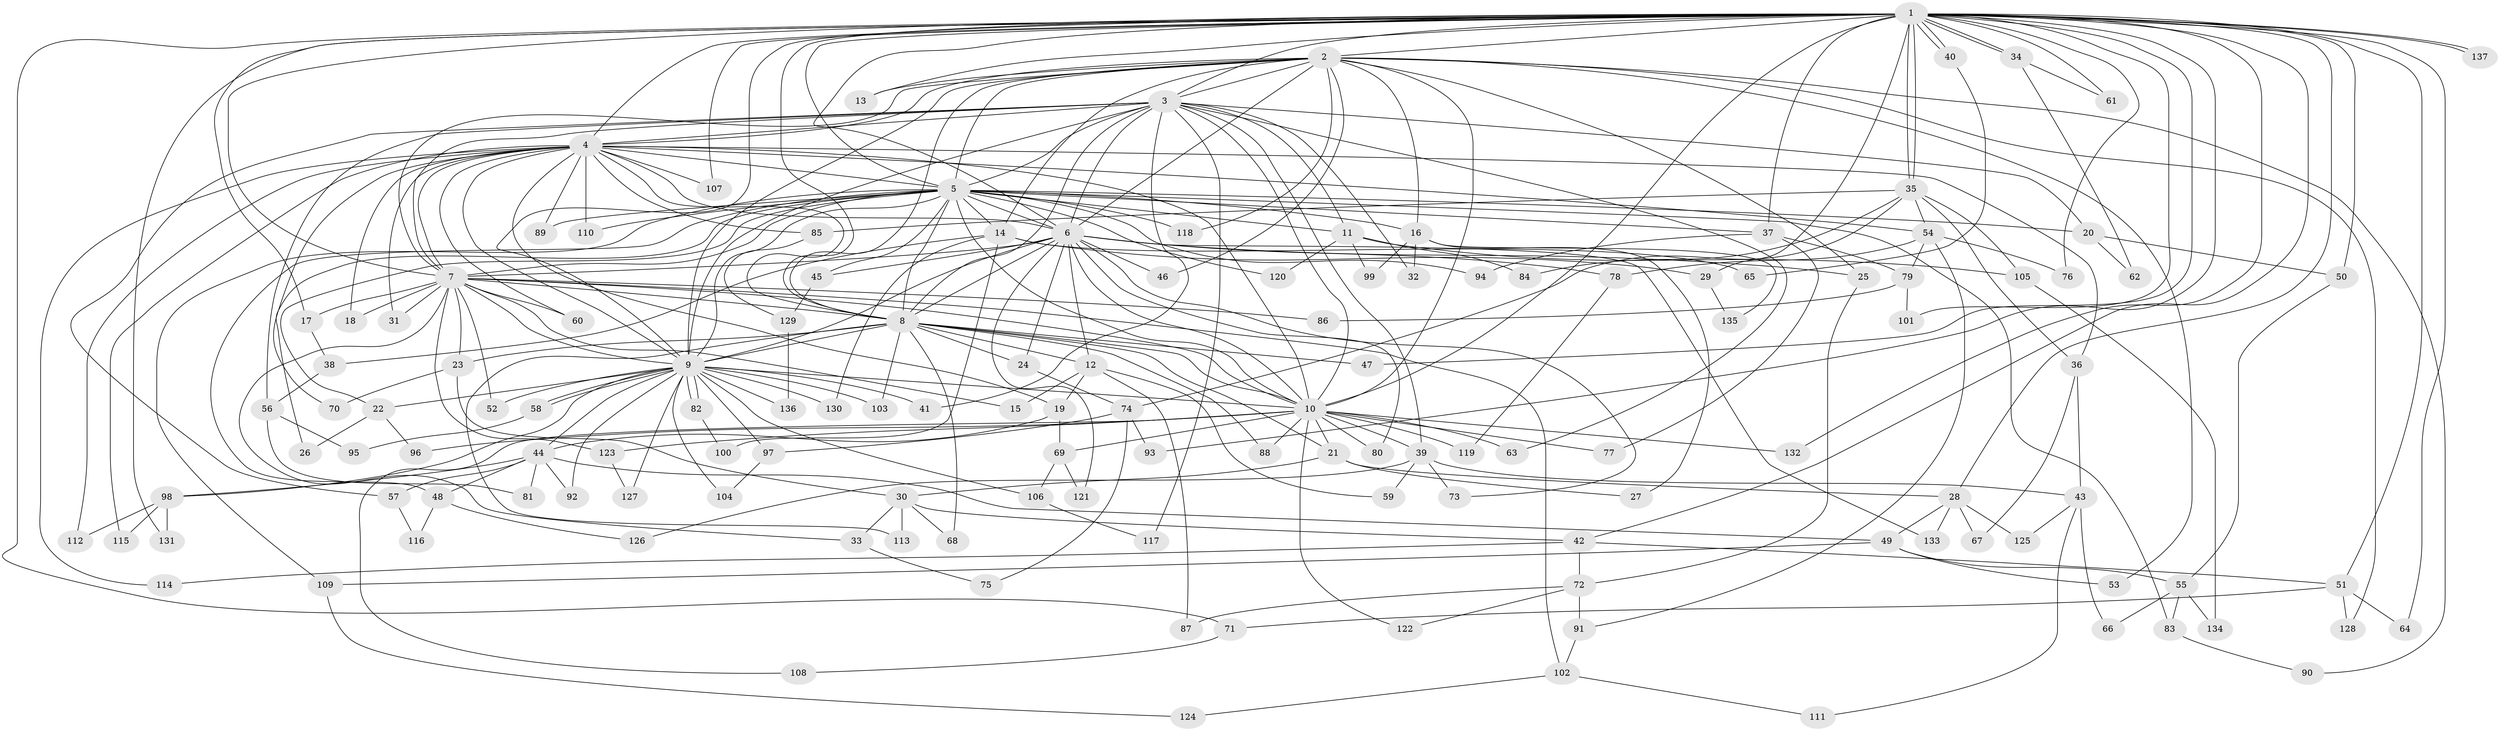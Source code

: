 // Generated by graph-tools (version 1.1) at 2025/49/03/09/25 03:49:36]
// undirected, 137 vertices, 299 edges
graph export_dot {
graph [start="1"]
  node [color=gray90,style=filled];
  1;
  2;
  3;
  4;
  5;
  6;
  7;
  8;
  9;
  10;
  11;
  12;
  13;
  14;
  15;
  16;
  17;
  18;
  19;
  20;
  21;
  22;
  23;
  24;
  25;
  26;
  27;
  28;
  29;
  30;
  31;
  32;
  33;
  34;
  35;
  36;
  37;
  38;
  39;
  40;
  41;
  42;
  43;
  44;
  45;
  46;
  47;
  48;
  49;
  50;
  51;
  52;
  53;
  54;
  55;
  56;
  57;
  58;
  59;
  60;
  61;
  62;
  63;
  64;
  65;
  66;
  67;
  68;
  69;
  70;
  71;
  72;
  73;
  74;
  75;
  76;
  77;
  78;
  79;
  80;
  81;
  82;
  83;
  84;
  85;
  86;
  87;
  88;
  89;
  90;
  91;
  92;
  93;
  94;
  95;
  96;
  97;
  98;
  99;
  100;
  101;
  102;
  103;
  104;
  105;
  106;
  107;
  108;
  109;
  110;
  111;
  112;
  113;
  114;
  115;
  116;
  117;
  118;
  119;
  120;
  121;
  122;
  123;
  124;
  125;
  126;
  127;
  128;
  129;
  130;
  131;
  132;
  133;
  134;
  135;
  136;
  137;
  1 -- 2;
  1 -- 3;
  1 -- 4;
  1 -- 5;
  1 -- 6;
  1 -- 7;
  1 -- 8;
  1 -- 9;
  1 -- 10;
  1 -- 13;
  1 -- 17;
  1 -- 28;
  1 -- 29;
  1 -- 34;
  1 -- 34;
  1 -- 35;
  1 -- 35;
  1 -- 37;
  1 -- 40;
  1 -- 40;
  1 -- 42;
  1 -- 47;
  1 -- 50;
  1 -- 51;
  1 -- 61;
  1 -- 64;
  1 -- 71;
  1 -- 76;
  1 -- 93;
  1 -- 101;
  1 -- 107;
  1 -- 131;
  1 -- 132;
  1 -- 137;
  1 -- 137;
  2 -- 3;
  2 -- 4;
  2 -- 5;
  2 -- 6;
  2 -- 7;
  2 -- 8;
  2 -- 9;
  2 -- 10;
  2 -- 13;
  2 -- 14;
  2 -- 16;
  2 -- 25;
  2 -- 46;
  2 -- 53;
  2 -- 90;
  2 -- 118;
  2 -- 128;
  3 -- 4;
  3 -- 5;
  3 -- 6;
  3 -- 7;
  3 -- 8;
  3 -- 9;
  3 -- 10;
  3 -- 11;
  3 -- 20;
  3 -- 32;
  3 -- 39;
  3 -- 41;
  3 -- 56;
  3 -- 57;
  3 -- 63;
  3 -- 117;
  4 -- 5;
  4 -- 6;
  4 -- 7;
  4 -- 8;
  4 -- 9;
  4 -- 10;
  4 -- 18;
  4 -- 19;
  4 -- 31;
  4 -- 36;
  4 -- 54;
  4 -- 60;
  4 -- 70;
  4 -- 85;
  4 -- 89;
  4 -- 107;
  4 -- 110;
  4 -- 112;
  4 -- 114;
  4 -- 115;
  5 -- 6;
  5 -- 7;
  5 -- 8;
  5 -- 9;
  5 -- 10;
  5 -- 11;
  5 -- 14;
  5 -- 16;
  5 -- 20;
  5 -- 22;
  5 -- 26;
  5 -- 37;
  5 -- 45;
  5 -- 48;
  5 -- 83;
  5 -- 89;
  5 -- 94;
  5 -- 109;
  5 -- 110;
  5 -- 118;
  5 -- 120;
  6 -- 7;
  6 -- 8;
  6 -- 9;
  6 -- 10;
  6 -- 12;
  6 -- 24;
  6 -- 25;
  6 -- 45;
  6 -- 46;
  6 -- 73;
  6 -- 78;
  6 -- 80;
  6 -- 121;
  6 -- 133;
  7 -- 8;
  7 -- 9;
  7 -- 10;
  7 -- 15;
  7 -- 17;
  7 -- 18;
  7 -- 23;
  7 -- 31;
  7 -- 33;
  7 -- 52;
  7 -- 60;
  7 -- 86;
  7 -- 102;
  7 -- 123;
  8 -- 9;
  8 -- 10;
  8 -- 12;
  8 -- 21;
  8 -- 23;
  8 -- 24;
  8 -- 47;
  8 -- 68;
  8 -- 88;
  8 -- 103;
  8 -- 113;
  9 -- 10;
  9 -- 22;
  9 -- 41;
  9 -- 44;
  9 -- 52;
  9 -- 58;
  9 -- 58;
  9 -- 82;
  9 -- 82;
  9 -- 92;
  9 -- 97;
  9 -- 98;
  9 -- 103;
  9 -- 104;
  9 -- 106;
  9 -- 127;
  9 -- 130;
  9 -- 136;
  10 -- 21;
  10 -- 39;
  10 -- 63;
  10 -- 69;
  10 -- 77;
  10 -- 80;
  10 -- 88;
  10 -- 96;
  10 -- 108;
  10 -- 119;
  10 -- 122;
  10 -- 123;
  10 -- 132;
  11 -- 84;
  11 -- 99;
  11 -- 105;
  11 -- 120;
  12 -- 15;
  12 -- 19;
  12 -- 59;
  12 -- 87;
  14 -- 29;
  14 -- 38;
  14 -- 65;
  14 -- 100;
  14 -- 130;
  16 -- 27;
  16 -- 32;
  16 -- 99;
  16 -- 135;
  17 -- 38;
  19 -- 44;
  19 -- 69;
  20 -- 50;
  20 -- 62;
  21 -- 27;
  21 -- 28;
  21 -- 30;
  22 -- 26;
  22 -- 96;
  23 -- 30;
  23 -- 70;
  24 -- 74;
  25 -- 72;
  28 -- 49;
  28 -- 67;
  28 -- 125;
  28 -- 133;
  29 -- 135;
  30 -- 33;
  30 -- 42;
  30 -- 68;
  30 -- 113;
  33 -- 75;
  34 -- 61;
  34 -- 62;
  35 -- 36;
  35 -- 54;
  35 -- 74;
  35 -- 84;
  35 -- 85;
  35 -- 105;
  36 -- 43;
  36 -- 67;
  37 -- 77;
  37 -- 79;
  37 -- 94;
  38 -- 56;
  39 -- 43;
  39 -- 59;
  39 -- 73;
  39 -- 126;
  40 -- 65;
  42 -- 51;
  42 -- 72;
  42 -- 114;
  43 -- 66;
  43 -- 111;
  43 -- 125;
  44 -- 48;
  44 -- 49;
  44 -- 57;
  44 -- 81;
  44 -- 92;
  44 -- 98;
  45 -- 129;
  48 -- 116;
  48 -- 126;
  49 -- 53;
  49 -- 55;
  49 -- 109;
  50 -- 55;
  51 -- 64;
  51 -- 71;
  51 -- 128;
  54 -- 76;
  54 -- 78;
  54 -- 79;
  54 -- 91;
  55 -- 66;
  55 -- 83;
  55 -- 134;
  56 -- 81;
  56 -- 95;
  57 -- 116;
  58 -- 95;
  69 -- 106;
  69 -- 121;
  71 -- 108;
  72 -- 87;
  72 -- 91;
  72 -- 122;
  74 -- 75;
  74 -- 93;
  74 -- 97;
  78 -- 119;
  79 -- 86;
  79 -- 101;
  82 -- 100;
  83 -- 90;
  85 -- 129;
  91 -- 102;
  97 -- 104;
  98 -- 112;
  98 -- 115;
  98 -- 131;
  102 -- 111;
  102 -- 124;
  105 -- 134;
  106 -- 117;
  109 -- 124;
  123 -- 127;
  129 -- 136;
}

